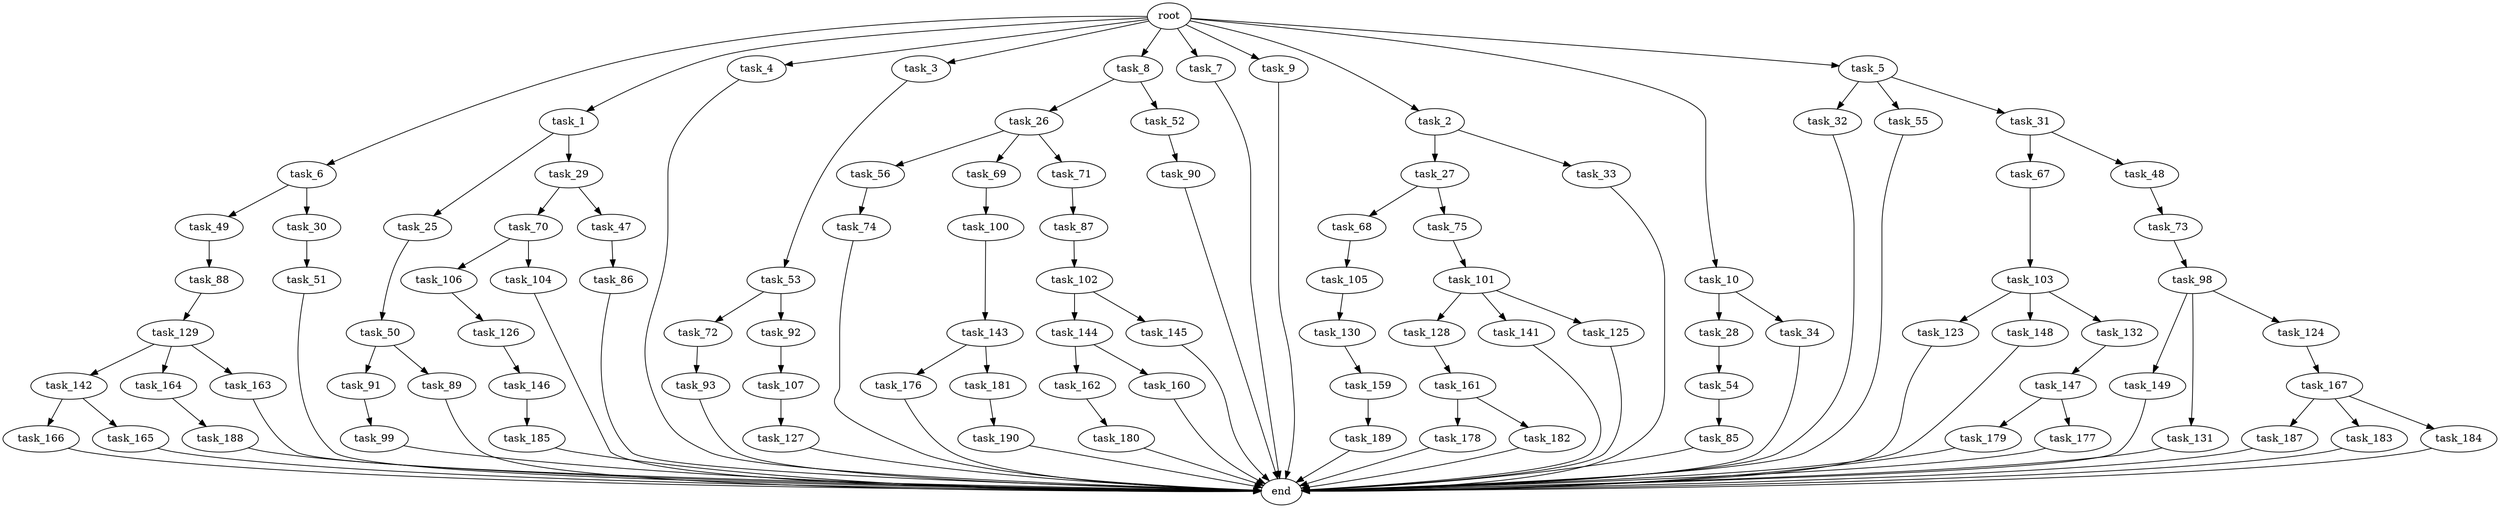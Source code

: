 digraph G {
  task_6 [size="1.024000"];
  task_91 [size="214748364.800000"];
  task_187 [size="549755813.888000"];
  task_123 [size="137438953.472000"];
  task_26 [size="309237645.312000"];
  task_1 [size="1.024000"];
  task_159 [size="137438953.472000"];
  task_68 [size="549755813.888000"];
  task_190 [size="77309411.328000"];
  task_149 [size="34359738.368000"];
  task_130 [size="420906795.008000"];
  task_72 [size="77309411.328000"];
  root [size="0.000000"];
  task_178 [size="695784701.952000"];
  task_179 [size="309237645.312000"];
  task_144 [size="137438953.472000"];
  task_148 [size="137438953.472000"];
  task_74 [size="34359738.368000"];
  task_4 [size="1.024000"];
  task_3 [size="1.024000"];
  task_98 [size="77309411.328000"];
  task_147 [size="77309411.328000"];
  task_131 [size="34359738.368000"];
  task_93 [size="137438953.472000"];
  task_85 [size="77309411.328000"];
  task_183 [size="549755813.888000"];
  task_182 [size="695784701.952000"];
  task_8 [size="1.024000"];
  task_184 [size="549755813.888000"];
  task_27 [size="549755813.888000"];
  task_177 [size="309237645.312000"];
  task_86 [size="77309411.328000"];
  task_166 [size="77309411.328000"];
  task_107 [size="309237645.312000"];
  task_49 [size="34359738.368000"];
  task_145 [size="137438953.472000"];
  task_128 [size="34359738.368000"];
  task_54 [size="137438953.472000"];
  task_32 [size="309237645.312000"];
  task_92 [size="77309411.328000"];
  task_88 [size="858993459.200000"];
  task_167 [size="695784701.952000"];
  task_55 [size="309237645.312000"];
  task_100 [size="695784701.952000"];
  task_7 [size="1.024000"];
  task_189 [size="549755813.888000"];
  task_188 [size="858993459.200000"];
  task_99 [size="214748364.800000"];
  task_53 [size="214748364.800000"];
  task_25 [size="309237645.312000"];
  task_126 [size="695784701.952000"];
  task_51 [size="309237645.312000"];
  task_31 [size="309237645.312000"];
  task_28 [size="214748364.800000"];
  task_142 [size="214748364.800000"];
  task_9 [size="1.024000"];
  task_180 [size="77309411.328000"];
  task_101 [size="214748364.800000"];
  task_141 [size="34359738.368000"];
  task_162 [size="77309411.328000"];
  task_143 [size="549755813.888000"];
  task_2 [size="1.024000"];
  task_106 [size="309237645.312000"];
  task_105 [size="549755813.888000"];
  task_129 [size="309237645.312000"];
  task_52 [size="309237645.312000"];
  task_87 [size="137438953.472000"];
  task_50 [size="420906795.008000"];
  task_176 [size="77309411.328000"];
  task_104 [size="309237645.312000"];
  task_160 [size="77309411.328000"];
  task_103 [size="214748364.800000"];
  task_127 [size="214748364.800000"];
  task_70 [size="549755813.888000"];
  task_165 [size="77309411.328000"];
  task_30 [size="34359738.368000"];
  task_67 [size="137438953.472000"];
  task_48 [size="137438953.472000"];
  task_10 [size="1.024000"];
  task_73 [size="137438953.472000"];
  task_185 [size="34359738.368000"];
  task_164 [size="214748364.800000"];
  task_163 [size="214748364.800000"];
  task_34 [size="214748364.800000"];
  task_29 [size="309237645.312000"];
  task_56 [size="695784701.952000"];
  task_102 [size="77309411.328000"];
  task_181 [size="77309411.328000"];
  task_161 [size="309237645.312000"];
  task_33 [size="549755813.888000"];
  task_47 [size="549755813.888000"];
  task_69 [size="695784701.952000"];
  end [size="0.000000"];
  task_71 [size="695784701.952000"];
  task_89 [size="214748364.800000"];
  task_5 [size="1.024000"];
  task_146 [size="695784701.952000"];
  task_132 [size="137438953.472000"];
  task_75 [size="549755813.888000"];
  task_124 [size="34359738.368000"];
  task_125 [size="34359738.368000"];
  task_90 [size="695784701.952000"];

  task_6 -> task_30 [size="33554432.000000"];
  task_6 -> task_49 [size="33554432.000000"];
  task_91 -> task_99 [size="209715200.000000"];
  task_187 -> end [size="1.000000"];
  task_123 -> end [size="1.000000"];
  task_26 -> task_56 [size="679477248.000000"];
  task_26 -> task_71 [size="679477248.000000"];
  task_26 -> task_69 [size="679477248.000000"];
  task_1 -> task_29 [size="301989888.000000"];
  task_1 -> task_25 [size="301989888.000000"];
  task_159 -> task_189 [size="536870912.000000"];
  task_68 -> task_105 [size="536870912.000000"];
  task_190 -> end [size="1.000000"];
  task_149 -> end [size="1.000000"];
  task_130 -> task_159 [size="134217728.000000"];
  task_72 -> task_93 [size="134217728.000000"];
  root -> task_2 [size="1.000000"];
  root -> task_6 [size="1.000000"];
  root -> task_7 [size="1.000000"];
  root -> task_4 [size="1.000000"];
  root -> task_3 [size="1.000000"];
  root -> task_5 [size="1.000000"];
  root -> task_1 [size="1.000000"];
  root -> task_8 [size="1.000000"];
  root -> task_9 [size="1.000000"];
  root -> task_10 [size="1.000000"];
  task_178 -> end [size="1.000000"];
  task_179 -> end [size="1.000000"];
  task_144 -> task_162 [size="75497472.000000"];
  task_144 -> task_160 [size="75497472.000000"];
  task_148 -> end [size="1.000000"];
  task_74 -> end [size="1.000000"];
  task_4 -> end [size="1.000000"];
  task_3 -> task_53 [size="209715200.000000"];
  task_98 -> task_149 [size="33554432.000000"];
  task_98 -> task_124 [size="33554432.000000"];
  task_98 -> task_131 [size="33554432.000000"];
  task_147 -> task_177 [size="301989888.000000"];
  task_147 -> task_179 [size="301989888.000000"];
  task_131 -> end [size="1.000000"];
  task_93 -> end [size="1.000000"];
  task_85 -> end [size="1.000000"];
  task_183 -> end [size="1.000000"];
  task_182 -> end [size="1.000000"];
  task_8 -> task_26 [size="301989888.000000"];
  task_8 -> task_52 [size="301989888.000000"];
  task_184 -> end [size="1.000000"];
  task_27 -> task_75 [size="536870912.000000"];
  task_27 -> task_68 [size="536870912.000000"];
  task_177 -> end [size="1.000000"];
  task_86 -> end [size="1.000000"];
  task_166 -> end [size="1.000000"];
  task_107 -> task_127 [size="209715200.000000"];
  task_49 -> task_88 [size="838860800.000000"];
  task_145 -> end [size="1.000000"];
  task_128 -> task_161 [size="301989888.000000"];
  task_54 -> task_85 [size="75497472.000000"];
  task_32 -> end [size="1.000000"];
  task_92 -> task_107 [size="301989888.000000"];
  task_88 -> task_129 [size="301989888.000000"];
  task_167 -> task_184 [size="536870912.000000"];
  task_167 -> task_187 [size="536870912.000000"];
  task_167 -> task_183 [size="536870912.000000"];
  task_55 -> end [size="1.000000"];
  task_100 -> task_143 [size="536870912.000000"];
  task_7 -> end [size="1.000000"];
  task_189 -> end [size="1.000000"];
  task_188 -> end [size="1.000000"];
  task_99 -> end [size="1.000000"];
  task_53 -> task_92 [size="75497472.000000"];
  task_53 -> task_72 [size="75497472.000000"];
  task_25 -> task_50 [size="411041792.000000"];
  task_126 -> task_146 [size="679477248.000000"];
  task_51 -> end [size="1.000000"];
  task_31 -> task_67 [size="134217728.000000"];
  task_31 -> task_48 [size="134217728.000000"];
  task_28 -> task_54 [size="134217728.000000"];
  task_142 -> task_165 [size="75497472.000000"];
  task_142 -> task_166 [size="75497472.000000"];
  task_9 -> end [size="1.000000"];
  task_180 -> end [size="1.000000"];
  task_101 -> task_128 [size="33554432.000000"];
  task_101 -> task_125 [size="33554432.000000"];
  task_101 -> task_141 [size="33554432.000000"];
  task_141 -> end [size="1.000000"];
  task_162 -> task_180 [size="75497472.000000"];
  task_143 -> task_176 [size="75497472.000000"];
  task_143 -> task_181 [size="75497472.000000"];
  task_2 -> task_27 [size="536870912.000000"];
  task_2 -> task_33 [size="536870912.000000"];
  task_106 -> task_126 [size="679477248.000000"];
  task_105 -> task_130 [size="411041792.000000"];
  task_129 -> task_142 [size="209715200.000000"];
  task_129 -> task_164 [size="209715200.000000"];
  task_129 -> task_163 [size="209715200.000000"];
  task_52 -> task_90 [size="679477248.000000"];
  task_87 -> task_102 [size="75497472.000000"];
  task_50 -> task_89 [size="209715200.000000"];
  task_50 -> task_91 [size="209715200.000000"];
  task_176 -> end [size="1.000000"];
  task_104 -> end [size="1.000000"];
  task_160 -> end [size="1.000000"];
  task_103 -> task_132 [size="134217728.000000"];
  task_103 -> task_148 [size="134217728.000000"];
  task_103 -> task_123 [size="134217728.000000"];
  task_127 -> end [size="1.000000"];
  task_70 -> task_106 [size="301989888.000000"];
  task_70 -> task_104 [size="301989888.000000"];
  task_165 -> end [size="1.000000"];
  task_30 -> task_51 [size="301989888.000000"];
  task_67 -> task_103 [size="209715200.000000"];
  task_48 -> task_73 [size="134217728.000000"];
  task_10 -> task_34 [size="209715200.000000"];
  task_10 -> task_28 [size="209715200.000000"];
  task_73 -> task_98 [size="75497472.000000"];
  task_185 -> end [size="1.000000"];
  task_164 -> task_188 [size="838860800.000000"];
  task_163 -> end [size="1.000000"];
  task_34 -> end [size="1.000000"];
  task_29 -> task_47 [size="536870912.000000"];
  task_29 -> task_70 [size="536870912.000000"];
  task_56 -> task_74 [size="33554432.000000"];
  task_102 -> task_144 [size="134217728.000000"];
  task_102 -> task_145 [size="134217728.000000"];
  task_181 -> task_190 [size="75497472.000000"];
  task_161 -> task_182 [size="679477248.000000"];
  task_161 -> task_178 [size="679477248.000000"];
  task_33 -> end [size="1.000000"];
  task_47 -> task_86 [size="75497472.000000"];
  task_69 -> task_100 [size="679477248.000000"];
  task_71 -> task_87 [size="134217728.000000"];
  task_89 -> end [size="1.000000"];
  task_5 -> task_55 [size="301989888.000000"];
  task_5 -> task_31 [size="301989888.000000"];
  task_5 -> task_32 [size="301989888.000000"];
  task_146 -> task_185 [size="33554432.000000"];
  task_132 -> task_147 [size="75497472.000000"];
  task_75 -> task_101 [size="209715200.000000"];
  task_124 -> task_167 [size="679477248.000000"];
  task_125 -> end [size="1.000000"];
  task_90 -> end [size="1.000000"];
}
